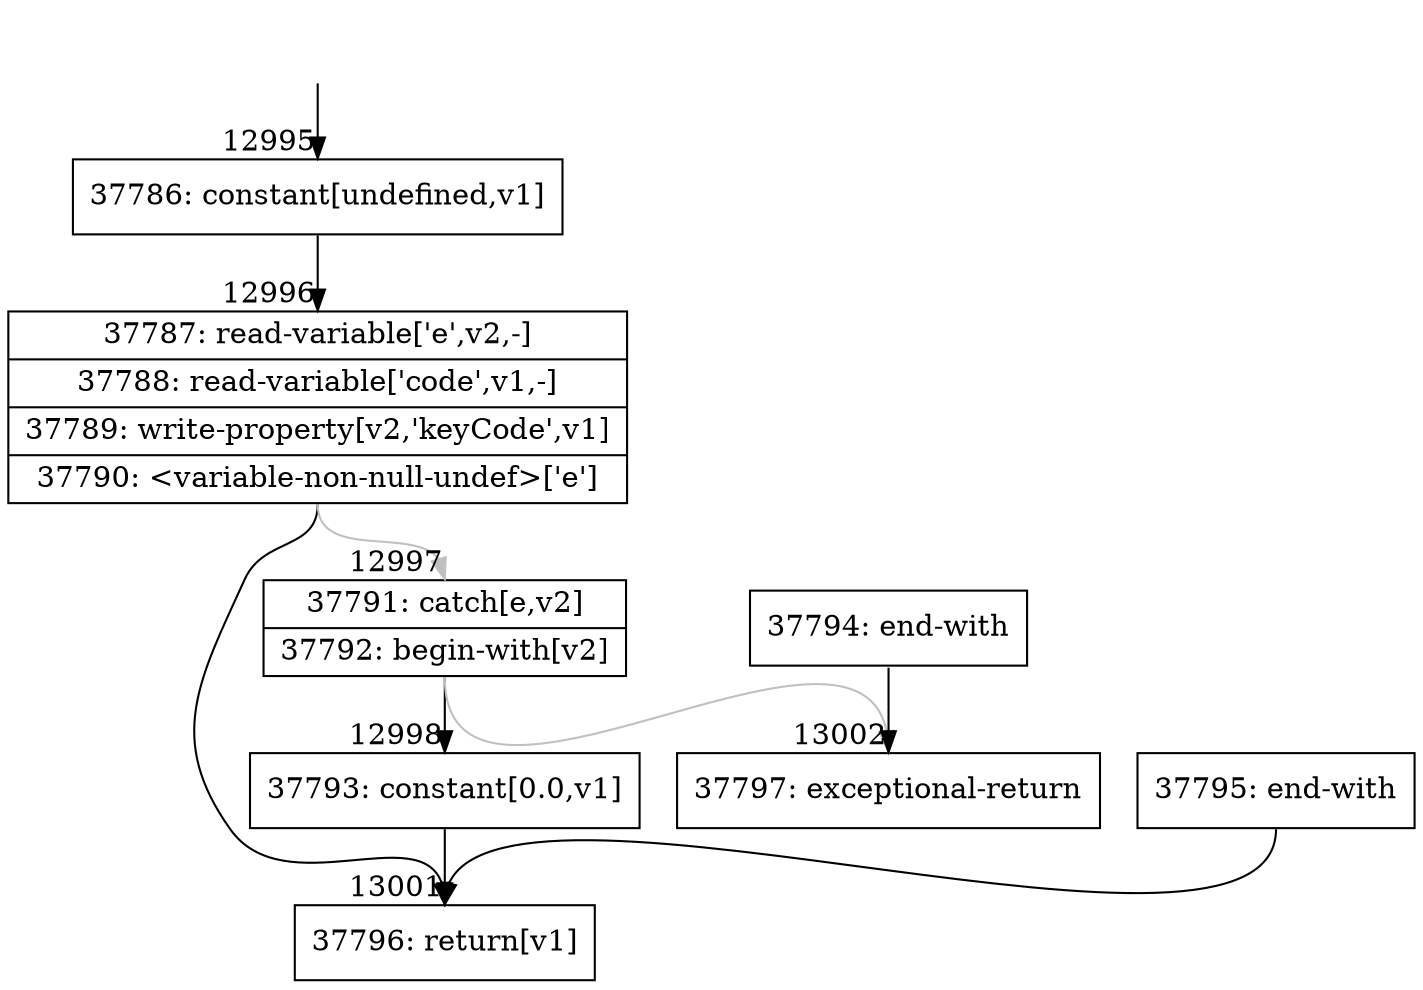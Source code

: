 digraph {
rankdir="TD"
BB_entry955[shape=none,label=""];
BB_entry955 -> BB12995 [tailport=s, headport=n, headlabel="    12995"]
BB12995 [shape=record label="{37786: constant[undefined,v1]}" ] 
BB12995 -> BB12996 [tailport=s, headport=n, headlabel="      12996"]
BB12996 [shape=record label="{37787: read-variable['e',v2,-]|37788: read-variable['code',v1,-]|37789: write-property[v2,'keyCode',v1]|37790: \<variable-non-null-undef\>['e']}" ] 
BB12996 -> BB13001 [tailport=s, headport=n, headlabel="      13001"]
BB12996 -> BB12997 [tailport=s, headport=n, color=gray, headlabel="      12997"]
BB12997 [shape=record label="{37791: catch[e,v2]|37792: begin-with[v2]}" ] 
BB12997 -> BB12998 [tailport=s, headport=n, headlabel="      12998"]
BB12997 -> BB13002 [tailport=s, headport=n, color=gray, headlabel="      13002"]
BB12998 [shape=record label="{37793: constant[0.0,v1]}" ] 
BB12998 -> BB13001 [tailport=s, headport=n]
BB12999 [shape=record label="{37794: end-with}" ] 
BB12999 -> BB13002 [tailport=s, headport=n]
BB13000 [shape=record label="{37795: end-with}" ] 
BB13000 -> BB13001 [tailport=s, headport=n]
BB13001 [shape=record label="{37796: return[v1]}" ] 
BB13002 [shape=record label="{37797: exceptional-return}" ] 
//#$~ 18251
}
